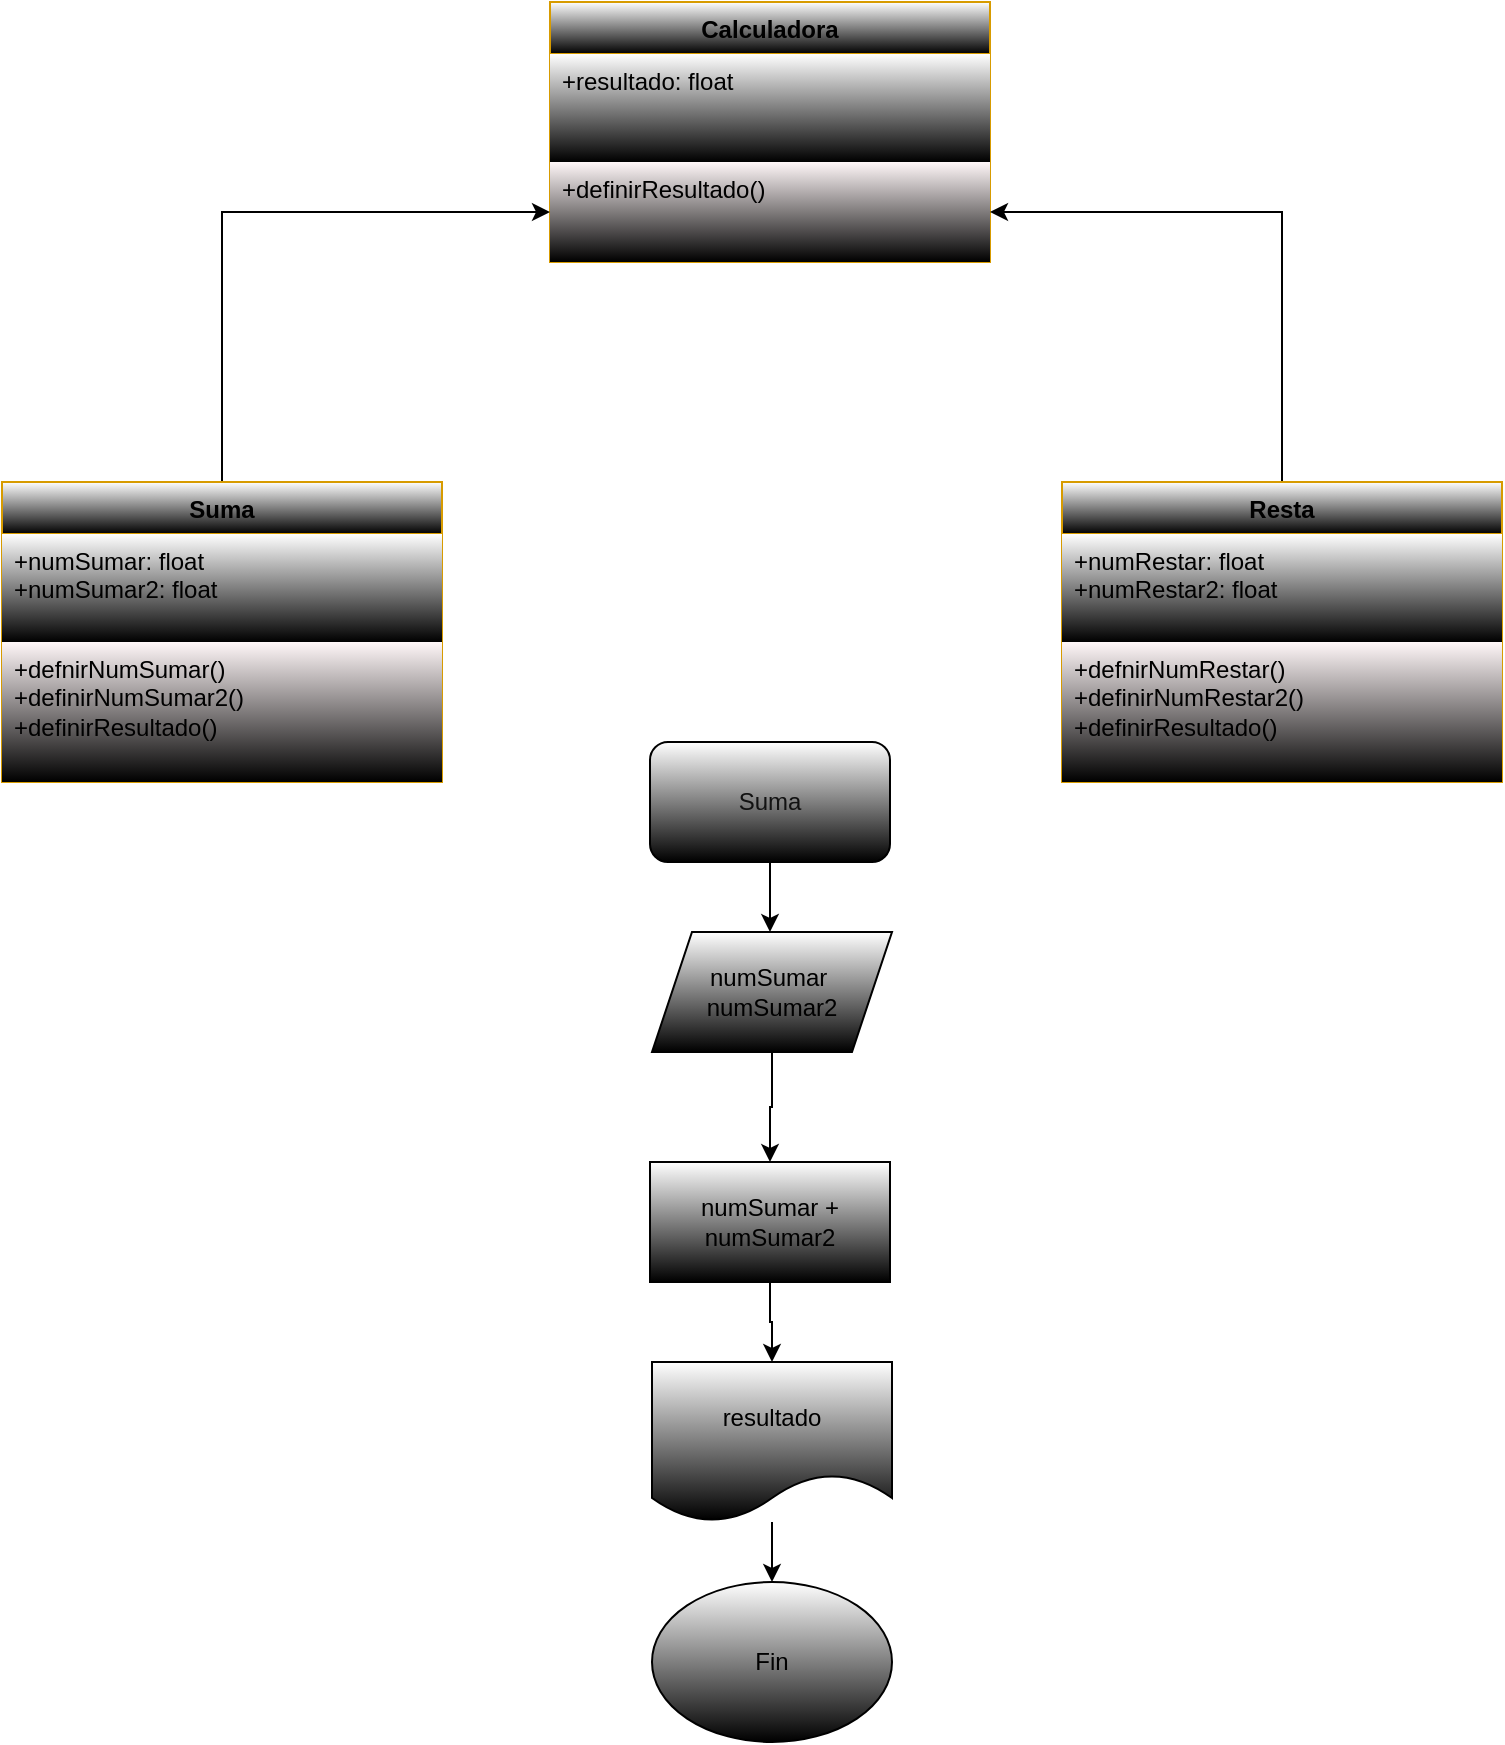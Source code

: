<mxfile version="24.3.1" type="device">
  <diagram name="Página-1" id="HlUCb51OjFBTFJzfWbcw">
    <mxGraphModel dx="1073" dy="586" grid="1" gridSize="10" guides="1" tooltips="1" connect="1" arrows="1" fold="1" page="1" pageScale="1" pageWidth="827" pageHeight="1169" math="0" shadow="0">
      <root>
        <mxCell id="0" />
        <mxCell id="1" parent="0" />
        <mxCell id="Z-e2DQfqPDlv2F6dGz9t-5" value="Calculadora" style="swimlane;fontStyle=1;align=center;verticalAlign=top;childLayout=stackLayout;horizontal=1;startSize=26;horizontalStack=0;resizeParent=1;resizeParentMax=0;resizeLast=0;collapsible=1;marginBottom=0;whiteSpace=wrap;html=1;fillColor=default;strokeColor=#d79b00;gradientColor=default;" vertex="1" parent="1">
          <mxGeometry x="304" y="30" width="220" height="130" as="geometry" />
        </mxCell>
        <mxCell id="Z-e2DQfqPDlv2F6dGz9t-6" value="&lt;div&gt;+resultado: float&lt;/div&gt;" style="text;strokeColor=none;fillColor=default;align=left;verticalAlign=top;spacingLeft=4;spacingRight=4;overflow=hidden;rotatable=0;points=[[0,0.5],[1,0.5]];portConstraint=eastwest;whiteSpace=wrap;html=1;gradientColor=default;" vertex="1" parent="Z-e2DQfqPDlv2F6dGz9t-5">
          <mxGeometry y="26" width="220" height="54" as="geometry" />
        </mxCell>
        <mxCell id="Z-e2DQfqPDlv2F6dGz9t-7" value="" style="line;strokeWidth=1;fillColor=#FFF7F7;align=left;verticalAlign=middle;spacingTop=-1;spacingLeft=3;spacingRight=3;rotatable=0;labelPosition=right;points=[];portConstraint=eastwest;strokeColor=inherit;" vertex="1" parent="Z-e2DQfqPDlv2F6dGz9t-5">
          <mxGeometry y="80" width="220" as="geometry" />
        </mxCell>
        <mxCell id="Z-e2DQfqPDlv2F6dGz9t-8" value="&lt;div&gt;+definirResultado()&lt;/div&gt;" style="text;strokeColor=none;fillColor=#FFF7F8;align=left;verticalAlign=top;spacingLeft=4;spacingRight=4;overflow=hidden;rotatable=0;points=[[0,0.5],[1,0.5]];portConstraint=eastwest;whiteSpace=wrap;html=1;gradientColor=default;" vertex="1" parent="Z-e2DQfqPDlv2F6dGz9t-5">
          <mxGeometry y="80" width="220" height="50" as="geometry" />
        </mxCell>
        <mxCell id="Z-e2DQfqPDlv2F6dGz9t-27" style="edgeStyle=orthogonalEdgeStyle;rounded=0;orthogonalLoop=1;jettySize=auto;html=1;" edge="1" parent="1" source="Z-e2DQfqPDlv2F6dGz9t-14" target="Z-e2DQfqPDlv2F6dGz9t-8">
          <mxGeometry relative="1" as="geometry">
            <mxPoint x="250" y="190" as="targetPoint" />
          </mxGeometry>
        </mxCell>
        <mxCell id="Z-e2DQfqPDlv2F6dGz9t-14" value="Suma" style="swimlane;fontStyle=1;align=center;verticalAlign=top;childLayout=stackLayout;horizontal=1;startSize=26;horizontalStack=0;resizeParent=1;resizeParentMax=0;resizeLast=0;collapsible=1;marginBottom=0;whiteSpace=wrap;html=1;fillColor=default;strokeColor=#d79b00;gradientColor=default;" vertex="1" parent="1">
          <mxGeometry x="30" y="270" width="220" height="150" as="geometry" />
        </mxCell>
        <mxCell id="Z-e2DQfqPDlv2F6dGz9t-15" value="+numSumar: float&lt;div&gt;+numSumar2: float&lt;/div&gt;" style="text;strokeColor=none;fillColor=default;align=left;verticalAlign=top;spacingLeft=4;spacingRight=4;overflow=hidden;rotatable=0;points=[[0,0.5],[1,0.5]];portConstraint=eastwest;whiteSpace=wrap;html=1;gradientColor=default;" vertex="1" parent="Z-e2DQfqPDlv2F6dGz9t-14">
          <mxGeometry y="26" width="220" height="54" as="geometry" />
        </mxCell>
        <mxCell id="Z-e2DQfqPDlv2F6dGz9t-16" value="" style="line;strokeWidth=1;fillColor=#FFF7F7;align=left;verticalAlign=middle;spacingTop=-1;spacingLeft=3;spacingRight=3;rotatable=0;labelPosition=right;points=[];portConstraint=eastwest;strokeColor=inherit;" vertex="1" parent="Z-e2DQfqPDlv2F6dGz9t-14">
          <mxGeometry y="80" width="220" as="geometry" />
        </mxCell>
        <mxCell id="Z-e2DQfqPDlv2F6dGz9t-17" value="+defnirNumSumar()&lt;div&gt;+definirNumSumar2()&lt;/div&gt;&lt;div&gt;+definirResultado()&lt;/div&gt;" style="text;strokeColor=none;fillColor=#FFF7F8;align=left;verticalAlign=top;spacingLeft=4;spacingRight=4;overflow=hidden;rotatable=0;points=[[0,0.5],[1,0.5]];portConstraint=eastwest;whiteSpace=wrap;html=1;gradientColor=default;" vertex="1" parent="Z-e2DQfqPDlv2F6dGz9t-14">
          <mxGeometry y="80" width="220" height="70" as="geometry" />
        </mxCell>
        <mxCell id="Z-e2DQfqPDlv2F6dGz9t-35" style="edgeStyle=orthogonalEdgeStyle;rounded=0;orthogonalLoop=1;jettySize=auto;html=1;" edge="1" parent="1" source="Z-e2DQfqPDlv2F6dGz9t-29" target="Z-e2DQfqPDlv2F6dGz9t-37">
          <mxGeometry relative="1" as="geometry">
            <mxPoint x="415" y="525" as="targetPoint" />
            <Array as="points">
              <mxPoint x="414" y="520" />
              <mxPoint x="415" y="520" />
            </Array>
          </mxGeometry>
        </mxCell>
        <mxCell id="Z-e2DQfqPDlv2F6dGz9t-29" value="&lt;font color=&quot;#121212&quot;&gt;Suma&lt;/font&gt;" style="rounded=1;whiteSpace=wrap;html=1;gradientColor=default;" vertex="1" parent="1">
          <mxGeometry x="354" y="400" width="120" height="60" as="geometry" />
        </mxCell>
        <mxCell id="Z-e2DQfqPDlv2F6dGz9t-34" style="edgeStyle=orthogonalEdgeStyle;rounded=0;orthogonalLoop=1;jettySize=auto;html=1;" edge="1" parent="1" source="Z-e2DQfqPDlv2F6dGz9t-30" target="Z-e2DQfqPDlv2F6dGz9t-8">
          <mxGeometry relative="1" as="geometry" />
        </mxCell>
        <mxCell id="Z-e2DQfqPDlv2F6dGz9t-30" value="Resta" style="swimlane;fontStyle=1;align=center;verticalAlign=top;childLayout=stackLayout;horizontal=1;startSize=26;horizontalStack=0;resizeParent=1;resizeParentMax=0;resizeLast=0;collapsible=1;marginBottom=0;whiteSpace=wrap;html=1;fillColor=default;strokeColor=#d79b00;gradientColor=default;" vertex="1" parent="1">
          <mxGeometry x="560" y="270" width="220" height="150" as="geometry" />
        </mxCell>
        <mxCell id="Z-e2DQfqPDlv2F6dGz9t-31" value="+numRestar: float&lt;div&gt;+numRestar2: float&lt;/div&gt;" style="text;strokeColor=none;fillColor=default;align=left;verticalAlign=top;spacingLeft=4;spacingRight=4;overflow=hidden;rotatable=0;points=[[0,0.5],[1,0.5]];portConstraint=eastwest;whiteSpace=wrap;html=1;gradientColor=default;" vertex="1" parent="Z-e2DQfqPDlv2F6dGz9t-30">
          <mxGeometry y="26" width="220" height="54" as="geometry" />
        </mxCell>
        <mxCell id="Z-e2DQfqPDlv2F6dGz9t-32" value="" style="line;strokeWidth=1;fillColor=#FFF7F7;align=left;verticalAlign=middle;spacingTop=-1;spacingLeft=3;spacingRight=3;rotatable=0;labelPosition=right;points=[];portConstraint=eastwest;strokeColor=inherit;" vertex="1" parent="Z-e2DQfqPDlv2F6dGz9t-30">
          <mxGeometry y="80" width="220" as="geometry" />
        </mxCell>
        <mxCell id="Z-e2DQfqPDlv2F6dGz9t-33" value="+defnirNumRestar()&lt;div&gt;+definirNumRestar2()&lt;/div&gt;&lt;div&gt;+definirResultado()&lt;/div&gt;" style="text;strokeColor=none;fillColor=#FFF7F8;align=left;verticalAlign=top;spacingLeft=4;spacingRight=4;overflow=hidden;rotatable=0;points=[[0,0.5],[1,0.5]];portConstraint=eastwest;whiteSpace=wrap;html=1;gradientColor=default;" vertex="1" parent="Z-e2DQfqPDlv2F6dGz9t-30">
          <mxGeometry y="80" width="220" height="70" as="geometry" />
        </mxCell>
        <mxCell id="Z-e2DQfqPDlv2F6dGz9t-38" style="edgeStyle=orthogonalEdgeStyle;rounded=0;orthogonalLoop=1;jettySize=auto;html=1;" edge="1" parent="1" source="Z-e2DQfqPDlv2F6dGz9t-37" target="Z-e2DQfqPDlv2F6dGz9t-39">
          <mxGeometry relative="1" as="geometry">
            <mxPoint x="415" y="630" as="targetPoint" />
          </mxGeometry>
        </mxCell>
        <mxCell id="Z-e2DQfqPDlv2F6dGz9t-37" value="numSumar&amp;nbsp; numSumar2" style="shape=parallelogram;perimeter=parallelogramPerimeter;whiteSpace=wrap;html=1;fixedSize=1;gradientColor=default;" vertex="1" parent="1">
          <mxGeometry x="355" y="495" width="120" height="60" as="geometry" />
        </mxCell>
        <mxCell id="Z-e2DQfqPDlv2F6dGz9t-40" style="edgeStyle=orthogonalEdgeStyle;rounded=0;orthogonalLoop=1;jettySize=auto;html=1;" edge="1" parent="1" source="Z-e2DQfqPDlv2F6dGz9t-39" target="Z-e2DQfqPDlv2F6dGz9t-42">
          <mxGeometry relative="1" as="geometry">
            <mxPoint x="414" y="700" as="targetPoint" />
          </mxGeometry>
        </mxCell>
        <mxCell id="Z-e2DQfqPDlv2F6dGz9t-39" value="numSumar + numSumar2" style="rounded=0;whiteSpace=wrap;html=1;gradientColor=default;" vertex="1" parent="1">
          <mxGeometry x="354" y="610" width="120" height="60" as="geometry" />
        </mxCell>
        <mxCell id="Z-e2DQfqPDlv2F6dGz9t-43" style="edgeStyle=orthogonalEdgeStyle;rounded=0;orthogonalLoop=1;jettySize=auto;html=1;" edge="1" parent="1" source="Z-e2DQfqPDlv2F6dGz9t-42" target="Z-e2DQfqPDlv2F6dGz9t-44">
          <mxGeometry relative="1" as="geometry">
            <mxPoint x="415" y="860" as="targetPoint" />
          </mxGeometry>
        </mxCell>
        <mxCell id="Z-e2DQfqPDlv2F6dGz9t-42" value="resultado" style="shape=document;whiteSpace=wrap;html=1;boundedLbl=1;gradientColor=default;" vertex="1" parent="1">
          <mxGeometry x="355" y="710" width="120" height="80" as="geometry" />
        </mxCell>
        <mxCell id="Z-e2DQfqPDlv2F6dGz9t-44" value="Fin" style="ellipse;whiteSpace=wrap;html=1;gradientColor=default;" vertex="1" parent="1">
          <mxGeometry x="355" y="820" width="120" height="80" as="geometry" />
        </mxCell>
      </root>
    </mxGraphModel>
  </diagram>
</mxfile>
